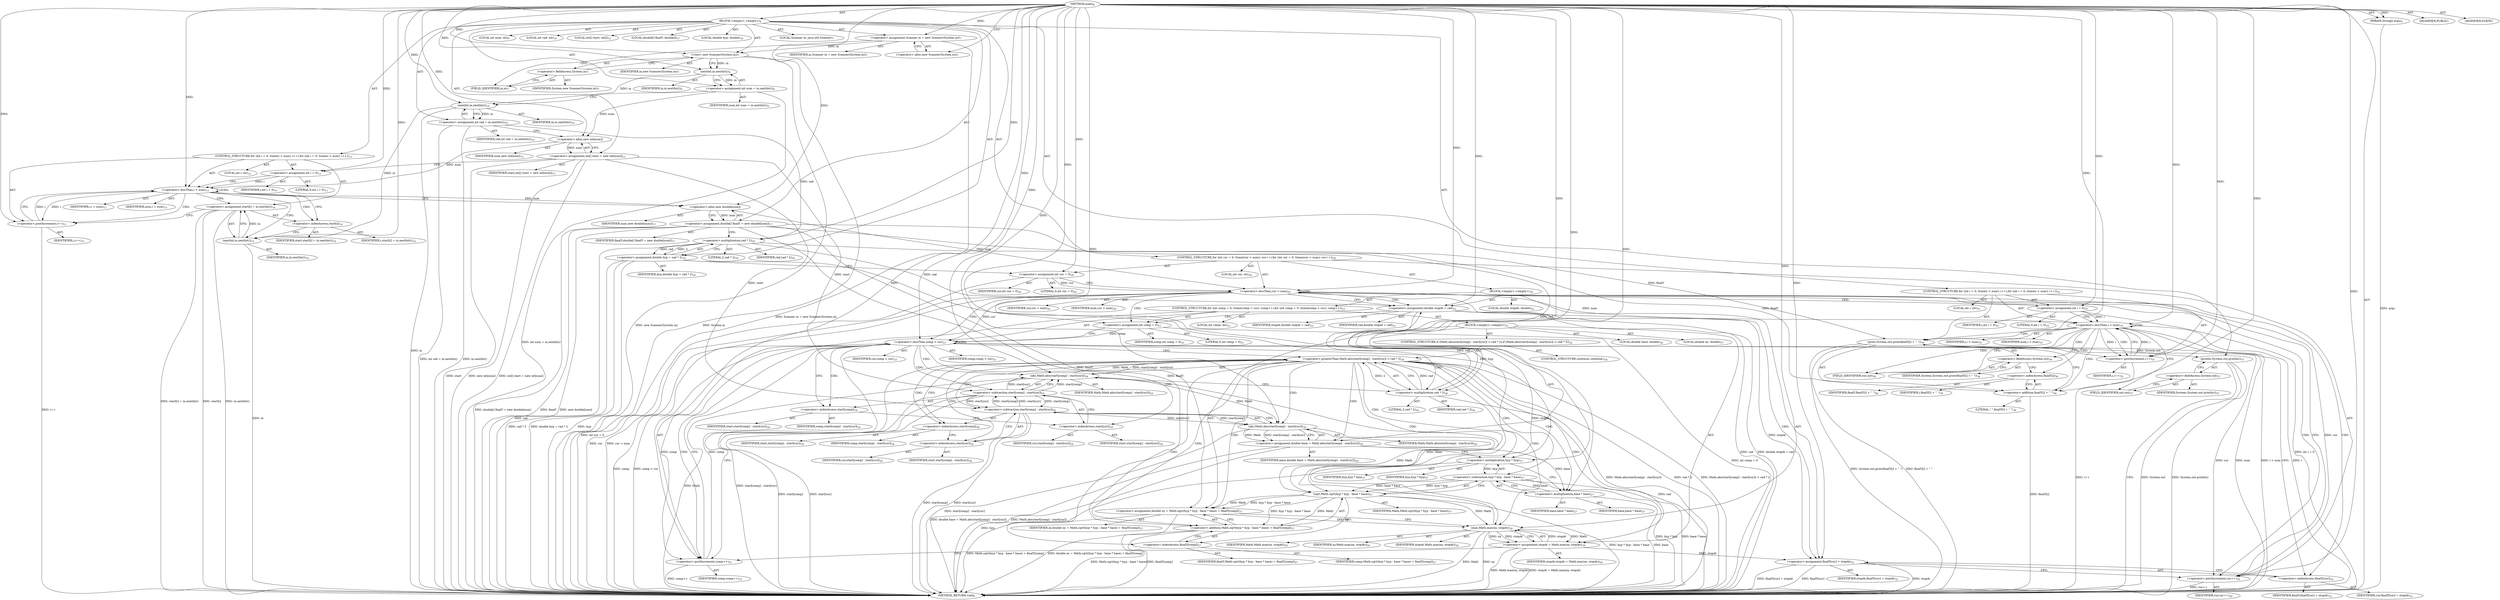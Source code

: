 digraph "main" {  
"19" [label = <(METHOD,main)<SUB>6</SUB>> ]
"20" [label = <(PARAM,String[] args)<SUB>6</SUB>> ]
"21" [label = <(BLOCK,&lt;empty&gt;,&lt;empty&gt;)<SUB>6</SUB>> ]
"4" [label = <(LOCAL,Scanner in: java.util.Scanner)<SUB>7</SUB>> ]
"22" [label = <(&lt;operator&gt;.assignment,Scanner in = new Scanner(System.in))<SUB>7</SUB>> ]
"23" [label = <(IDENTIFIER,in,Scanner in = new Scanner(System.in))<SUB>7</SUB>> ]
"24" [label = <(&lt;operator&gt;.alloc,new Scanner(System.in))<SUB>7</SUB>> ]
"25" [label = <(&lt;init&gt;,new Scanner(System.in))<SUB>7</SUB>> ]
"3" [label = <(IDENTIFIER,in,new Scanner(System.in))<SUB>7</SUB>> ]
"26" [label = <(&lt;operator&gt;.fieldAccess,System.in)<SUB>7</SUB>> ]
"27" [label = <(IDENTIFIER,System,new Scanner(System.in))<SUB>7</SUB>> ]
"28" [label = <(FIELD_IDENTIFIER,in,in)<SUB>7</SUB>> ]
"29" [label = <(LOCAL,int num: int)<SUB>9</SUB>> ]
"30" [label = <(&lt;operator&gt;.assignment,int num = in.nextInt())<SUB>9</SUB>> ]
"31" [label = <(IDENTIFIER,num,int num = in.nextInt())<SUB>9</SUB>> ]
"32" [label = <(nextInt,in.nextInt())<SUB>9</SUB>> ]
"33" [label = <(IDENTIFIER,in,in.nextInt())<SUB>9</SUB>> ]
"34" [label = <(LOCAL,int rad: int)<SUB>10</SUB>> ]
"35" [label = <(&lt;operator&gt;.assignment,int rad = in.nextInt())<SUB>10</SUB>> ]
"36" [label = <(IDENTIFIER,rad,int rad = in.nextInt())<SUB>10</SUB>> ]
"37" [label = <(nextInt,in.nextInt())<SUB>10</SUB>> ]
"38" [label = <(IDENTIFIER,in,in.nextInt())<SUB>10</SUB>> ]
"39" [label = <(LOCAL,int[] start: int[])<SUB>12</SUB>> ]
"40" [label = <(&lt;operator&gt;.assignment,int[] start = new int[num])<SUB>12</SUB>> ]
"41" [label = <(IDENTIFIER,start,int[] start = new int[num])<SUB>12</SUB>> ]
"42" [label = <(&lt;operator&gt;.alloc,new int[num])> ]
"43" [label = <(IDENTIFIER,num,new int[num])<SUB>12</SUB>> ]
"44" [label = <(CONTROL_STRUCTURE,for (int i = 0; Some(i &lt; num); i++),for (int i = 0; Some(i &lt; num); i++))<SUB>13</SUB>> ]
"45" [label = <(LOCAL,int i: int)<SUB>13</SUB>> ]
"46" [label = <(&lt;operator&gt;.assignment,int i = 0)<SUB>13</SUB>> ]
"47" [label = <(IDENTIFIER,i,int i = 0)<SUB>13</SUB>> ]
"48" [label = <(LITERAL,0,int i = 0)<SUB>13</SUB>> ]
"49" [label = <(&lt;operator&gt;.lessThan,i &lt; num)<SUB>13</SUB>> ]
"50" [label = <(IDENTIFIER,i,i &lt; num)<SUB>13</SUB>> ]
"51" [label = <(IDENTIFIER,num,i &lt; num)<SUB>13</SUB>> ]
"52" [label = <(&lt;operator&gt;.postIncrement,i++)<SUB>13</SUB>> ]
"53" [label = <(IDENTIFIER,i,i++)<SUB>13</SUB>> ]
"54" [label = <(&lt;operator&gt;.assignment,start[i] = in.nextInt())<SUB>14</SUB>> ]
"55" [label = <(&lt;operator&gt;.indexAccess,start[i])<SUB>14</SUB>> ]
"56" [label = <(IDENTIFIER,start,start[i] = in.nextInt())<SUB>14</SUB>> ]
"57" [label = <(IDENTIFIER,i,start[i] = in.nextInt())<SUB>14</SUB>> ]
"58" [label = <(nextInt,in.nextInt())<SUB>14</SUB>> ]
"59" [label = <(IDENTIFIER,in,in.nextInt())<SUB>14</SUB>> ]
"60" [label = <(LOCAL,double[] finalY: double[])<SUB>17</SUB>> ]
"61" [label = <(&lt;operator&gt;.assignment,double[] finalY = new double[num])<SUB>17</SUB>> ]
"62" [label = <(IDENTIFIER,finalY,double[] finalY = new double[num])<SUB>17</SUB>> ]
"63" [label = <(&lt;operator&gt;.alloc,new double[num])> ]
"64" [label = <(IDENTIFIER,num,new double[num])<SUB>17</SUB>> ]
"65" [label = <(LOCAL,double hyp: double)<SUB>18</SUB>> ]
"66" [label = <(&lt;operator&gt;.assignment,double hyp = rad * 2)<SUB>18</SUB>> ]
"67" [label = <(IDENTIFIER,hyp,double hyp = rad * 2)<SUB>18</SUB>> ]
"68" [label = <(&lt;operator&gt;.multiplication,rad * 2)<SUB>18</SUB>> ]
"69" [label = <(IDENTIFIER,rad,rad * 2)<SUB>18</SUB>> ]
"70" [label = <(LITERAL,2,rad * 2)<SUB>18</SUB>> ]
"71" [label = <(CONTROL_STRUCTURE,for (int cur = 0; Some(cur &lt; num); cur++),for (int cur = 0; Some(cur &lt; num); cur++))<SUB>20</SUB>> ]
"72" [label = <(LOCAL,int cur: int)<SUB>20</SUB>> ]
"73" [label = <(&lt;operator&gt;.assignment,int cur = 0)<SUB>20</SUB>> ]
"74" [label = <(IDENTIFIER,cur,int cur = 0)<SUB>20</SUB>> ]
"75" [label = <(LITERAL,0,int cur = 0)<SUB>20</SUB>> ]
"76" [label = <(&lt;operator&gt;.lessThan,cur &lt; num)<SUB>20</SUB>> ]
"77" [label = <(IDENTIFIER,cur,cur &lt; num)<SUB>20</SUB>> ]
"78" [label = <(IDENTIFIER,num,cur &lt; num)<SUB>20</SUB>> ]
"79" [label = <(&lt;operator&gt;.postIncrement,cur++)<SUB>20</SUB>> ]
"80" [label = <(IDENTIFIER,cur,cur++)<SUB>20</SUB>> ]
"81" [label = <(BLOCK,&lt;empty&gt;,&lt;empty&gt;)<SUB>20</SUB>> ]
"82" [label = <(LOCAL,double stopAt: double)<SUB>22</SUB>> ]
"83" [label = <(&lt;operator&gt;.assignment,double stopAt = rad)<SUB>22</SUB>> ]
"84" [label = <(IDENTIFIER,stopAt,double stopAt = rad)<SUB>22</SUB>> ]
"85" [label = <(IDENTIFIER,rad,double stopAt = rad)<SUB>22</SUB>> ]
"86" [label = <(CONTROL_STRUCTURE,for (int comp = 0; Some(comp &lt; cur); comp++),for (int comp = 0; Some(comp &lt; cur); comp++))<SUB>23</SUB>> ]
"87" [label = <(LOCAL,int comp: int)<SUB>23</SUB>> ]
"88" [label = <(&lt;operator&gt;.assignment,int comp = 0)<SUB>23</SUB>> ]
"89" [label = <(IDENTIFIER,comp,int comp = 0)<SUB>23</SUB>> ]
"90" [label = <(LITERAL,0,int comp = 0)<SUB>23</SUB>> ]
"91" [label = <(&lt;operator&gt;.lessThan,comp &lt; cur)<SUB>23</SUB>> ]
"92" [label = <(IDENTIFIER,comp,comp &lt; cur)<SUB>23</SUB>> ]
"93" [label = <(IDENTIFIER,cur,comp &lt; cur)<SUB>23</SUB>> ]
"94" [label = <(&lt;operator&gt;.postIncrement,comp++)<SUB>23</SUB>> ]
"95" [label = <(IDENTIFIER,comp,comp++)<SUB>23</SUB>> ]
"96" [label = <(BLOCK,&lt;empty&gt;,&lt;empty&gt;)<SUB>23</SUB>> ]
"97" [label = <(CONTROL_STRUCTURE,if (Math.abs(start[comp] - start[cur]) &gt; rad * 2),if (Math.abs(start[comp] - start[cur]) &gt; rad * 2))<SUB>24</SUB>> ]
"98" [label = <(&lt;operator&gt;.greaterThan,Math.abs(start[comp] - start[cur]) &gt; rad * 2)<SUB>24</SUB>> ]
"99" [label = <(abs,Math.abs(start[comp] - start[cur]))<SUB>24</SUB>> ]
"100" [label = <(IDENTIFIER,Math,Math.abs(start[comp] - start[cur]))<SUB>24</SUB>> ]
"101" [label = <(&lt;operator&gt;.subtraction,start[comp] - start[cur])<SUB>24</SUB>> ]
"102" [label = <(&lt;operator&gt;.indexAccess,start[comp])<SUB>24</SUB>> ]
"103" [label = <(IDENTIFIER,start,start[comp] - start[cur])<SUB>24</SUB>> ]
"104" [label = <(IDENTIFIER,comp,start[comp] - start[cur])<SUB>24</SUB>> ]
"105" [label = <(&lt;operator&gt;.indexAccess,start[cur])<SUB>24</SUB>> ]
"106" [label = <(IDENTIFIER,start,start[comp] - start[cur])<SUB>24</SUB>> ]
"107" [label = <(IDENTIFIER,cur,start[comp] - start[cur])<SUB>24</SUB>> ]
"108" [label = <(&lt;operator&gt;.multiplication,rad * 2)<SUB>24</SUB>> ]
"109" [label = <(IDENTIFIER,rad,rad * 2)<SUB>24</SUB>> ]
"110" [label = <(LITERAL,2,rad * 2)<SUB>24</SUB>> ]
"111" [label = <(CONTROL_STRUCTURE,continue;,continue;)<SUB>24</SUB>> ]
"112" [label = <(LOCAL,double base: double)<SUB>26</SUB>> ]
"113" [label = <(&lt;operator&gt;.assignment,double base = Math.abs(start[comp] - start[cur]))<SUB>26</SUB>> ]
"114" [label = <(IDENTIFIER,base,double base = Math.abs(start[comp] - start[cur]))<SUB>26</SUB>> ]
"115" [label = <(abs,Math.abs(start[comp] - start[cur]))<SUB>26</SUB>> ]
"116" [label = <(IDENTIFIER,Math,Math.abs(start[comp] - start[cur]))<SUB>26</SUB>> ]
"117" [label = <(&lt;operator&gt;.subtraction,start[comp] - start[cur])<SUB>26</SUB>> ]
"118" [label = <(&lt;operator&gt;.indexAccess,start[comp])<SUB>26</SUB>> ]
"119" [label = <(IDENTIFIER,start,start[comp] - start[cur])<SUB>26</SUB>> ]
"120" [label = <(IDENTIFIER,comp,start[comp] - start[cur])<SUB>26</SUB>> ]
"121" [label = <(&lt;operator&gt;.indexAccess,start[cur])<SUB>26</SUB>> ]
"122" [label = <(IDENTIFIER,start,start[comp] - start[cur])<SUB>26</SUB>> ]
"123" [label = <(IDENTIFIER,cur,start[comp] - start[cur])<SUB>26</SUB>> ]
"124" [label = <(LOCAL,double ny: double)<SUB>27</SUB>> ]
"125" [label = <(&lt;operator&gt;.assignment,double ny = Math.sqrt(hyp * hyp - base * base) + finalY[comp])<SUB>27</SUB>> ]
"126" [label = <(IDENTIFIER,ny,double ny = Math.sqrt(hyp * hyp - base * base) + finalY[comp])<SUB>27</SUB>> ]
"127" [label = <(&lt;operator&gt;.addition,Math.sqrt(hyp * hyp - base * base) + finalY[comp])<SUB>27</SUB>> ]
"128" [label = <(sqrt,Math.sqrt(hyp * hyp - base * base))<SUB>27</SUB>> ]
"129" [label = <(IDENTIFIER,Math,Math.sqrt(hyp * hyp - base * base))<SUB>27</SUB>> ]
"130" [label = <(&lt;operator&gt;.subtraction,hyp * hyp - base * base)<SUB>27</SUB>> ]
"131" [label = <(&lt;operator&gt;.multiplication,hyp * hyp)<SUB>27</SUB>> ]
"132" [label = <(IDENTIFIER,hyp,hyp * hyp)<SUB>27</SUB>> ]
"133" [label = <(IDENTIFIER,hyp,hyp * hyp)<SUB>27</SUB>> ]
"134" [label = <(&lt;operator&gt;.multiplication,base * base)<SUB>27</SUB>> ]
"135" [label = <(IDENTIFIER,base,base * base)<SUB>27</SUB>> ]
"136" [label = <(IDENTIFIER,base,base * base)<SUB>27</SUB>> ]
"137" [label = <(&lt;operator&gt;.indexAccess,finalY[comp])<SUB>27</SUB>> ]
"138" [label = <(IDENTIFIER,finalY,Math.sqrt(hyp * hyp - base * base) + finalY[comp])<SUB>27</SUB>> ]
"139" [label = <(IDENTIFIER,comp,Math.sqrt(hyp * hyp - base * base) + finalY[comp])<SUB>27</SUB>> ]
"140" [label = <(&lt;operator&gt;.assignment,stopAt = Math.max(ny, stopAt))<SUB>29</SUB>> ]
"141" [label = <(IDENTIFIER,stopAt,stopAt = Math.max(ny, stopAt))<SUB>29</SUB>> ]
"142" [label = <(max,Math.max(ny, stopAt))<SUB>29</SUB>> ]
"143" [label = <(IDENTIFIER,Math,Math.max(ny, stopAt))<SUB>29</SUB>> ]
"144" [label = <(IDENTIFIER,ny,Math.max(ny, stopAt))<SUB>29</SUB>> ]
"145" [label = <(IDENTIFIER,stopAt,Math.max(ny, stopAt))<SUB>29</SUB>> ]
"146" [label = <(&lt;operator&gt;.assignment,finalY[cur] = stopAt)<SUB>32</SUB>> ]
"147" [label = <(&lt;operator&gt;.indexAccess,finalY[cur])<SUB>32</SUB>> ]
"148" [label = <(IDENTIFIER,finalY,finalY[cur] = stopAt)<SUB>32</SUB>> ]
"149" [label = <(IDENTIFIER,cur,finalY[cur] = stopAt)<SUB>32</SUB>> ]
"150" [label = <(IDENTIFIER,stopAt,finalY[cur] = stopAt)<SUB>32</SUB>> ]
"151" [label = <(CONTROL_STRUCTURE,for (int i = 0; Some(i &lt; num); i++),for (int i = 0; Some(i &lt; num); i++))<SUB>35</SUB>> ]
"152" [label = <(LOCAL,int i: int)<SUB>35</SUB>> ]
"153" [label = <(&lt;operator&gt;.assignment,int i = 0)<SUB>35</SUB>> ]
"154" [label = <(IDENTIFIER,i,int i = 0)<SUB>35</SUB>> ]
"155" [label = <(LITERAL,0,int i = 0)<SUB>35</SUB>> ]
"156" [label = <(&lt;operator&gt;.lessThan,i &lt; num)<SUB>35</SUB>> ]
"157" [label = <(IDENTIFIER,i,i &lt; num)<SUB>35</SUB>> ]
"158" [label = <(IDENTIFIER,num,i &lt; num)<SUB>35</SUB>> ]
"159" [label = <(&lt;operator&gt;.postIncrement,i++)<SUB>35</SUB>> ]
"160" [label = <(IDENTIFIER,i,i++)<SUB>35</SUB>> ]
"161" [label = <(print,System.out.print(finalY[i] + &quot; &quot;))<SUB>36</SUB>> ]
"162" [label = <(&lt;operator&gt;.fieldAccess,System.out)<SUB>36</SUB>> ]
"163" [label = <(IDENTIFIER,System,System.out.print(finalY[i] + &quot; &quot;))<SUB>36</SUB>> ]
"164" [label = <(FIELD_IDENTIFIER,out,out)<SUB>36</SUB>> ]
"165" [label = <(&lt;operator&gt;.addition,finalY[i] + &quot; &quot;)<SUB>36</SUB>> ]
"166" [label = <(&lt;operator&gt;.indexAccess,finalY[i])<SUB>36</SUB>> ]
"167" [label = <(IDENTIFIER,finalY,finalY[i] + &quot; &quot;)<SUB>36</SUB>> ]
"168" [label = <(IDENTIFIER,i,finalY[i] + &quot; &quot;)<SUB>36</SUB>> ]
"169" [label = <(LITERAL,&quot; &quot;,finalY[i] + &quot; &quot;)<SUB>36</SUB>> ]
"170" [label = <(println,System.out.println())<SUB>37</SUB>> ]
"171" [label = <(&lt;operator&gt;.fieldAccess,System.out)<SUB>37</SUB>> ]
"172" [label = <(IDENTIFIER,System,System.out.println())<SUB>37</SUB>> ]
"173" [label = <(FIELD_IDENTIFIER,out,out)<SUB>37</SUB>> ]
"174" [label = <(MODIFIER,PUBLIC)> ]
"175" [label = <(MODIFIER,STATIC)> ]
"176" [label = <(METHOD_RETURN,void)<SUB>6</SUB>> ]
  "19" -> "20"  [ label = "AST: "] 
  "19" -> "21"  [ label = "AST: "] 
  "19" -> "174"  [ label = "AST: "] 
  "19" -> "175"  [ label = "AST: "] 
  "19" -> "176"  [ label = "AST: "] 
  "21" -> "4"  [ label = "AST: "] 
  "21" -> "22"  [ label = "AST: "] 
  "21" -> "25"  [ label = "AST: "] 
  "21" -> "29"  [ label = "AST: "] 
  "21" -> "30"  [ label = "AST: "] 
  "21" -> "34"  [ label = "AST: "] 
  "21" -> "35"  [ label = "AST: "] 
  "21" -> "39"  [ label = "AST: "] 
  "21" -> "40"  [ label = "AST: "] 
  "21" -> "44"  [ label = "AST: "] 
  "21" -> "60"  [ label = "AST: "] 
  "21" -> "61"  [ label = "AST: "] 
  "21" -> "65"  [ label = "AST: "] 
  "21" -> "66"  [ label = "AST: "] 
  "21" -> "71"  [ label = "AST: "] 
  "21" -> "151"  [ label = "AST: "] 
  "21" -> "170"  [ label = "AST: "] 
  "22" -> "23"  [ label = "AST: "] 
  "22" -> "24"  [ label = "AST: "] 
  "25" -> "3"  [ label = "AST: "] 
  "25" -> "26"  [ label = "AST: "] 
  "26" -> "27"  [ label = "AST: "] 
  "26" -> "28"  [ label = "AST: "] 
  "30" -> "31"  [ label = "AST: "] 
  "30" -> "32"  [ label = "AST: "] 
  "32" -> "33"  [ label = "AST: "] 
  "35" -> "36"  [ label = "AST: "] 
  "35" -> "37"  [ label = "AST: "] 
  "37" -> "38"  [ label = "AST: "] 
  "40" -> "41"  [ label = "AST: "] 
  "40" -> "42"  [ label = "AST: "] 
  "42" -> "43"  [ label = "AST: "] 
  "44" -> "45"  [ label = "AST: "] 
  "44" -> "46"  [ label = "AST: "] 
  "44" -> "49"  [ label = "AST: "] 
  "44" -> "52"  [ label = "AST: "] 
  "44" -> "54"  [ label = "AST: "] 
  "46" -> "47"  [ label = "AST: "] 
  "46" -> "48"  [ label = "AST: "] 
  "49" -> "50"  [ label = "AST: "] 
  "49" -> "51"  [ label = "AST: "] 
  "52" -> "53"  [ label = "AST: "] 
  "54" -> "55"  [ label = "AST: "] 
  "54" -> "58"  [ label = "AST: "] 
  "55" -> "56"  [ label = "AST: "] 
  "55" -> "57"  [ label = "AST: "] 
  "58" -> "59"  [ label = "AST: "] 
  "61" -> "62"  [ label = "AST: "] 
  "61" -> "63"  [ label = "AST: "] 
  "63" -> "64"  [ label = "AST: "] 
  "66" -> "67"  [ label = "AST: "] 
  "66" -> "68"  [ label = "AST: "] 
  "68" -> "69"  [ label = "AST: "] 
  "68" -> "70"  [ label = "AST: "] 
  "71" -> "72"  [ label = "AST: "] 
  "71" -> "73"  [ label = "AST: "] 
  "71" -> "76"  [ label = "AST: "] 
  "71" -> "79"  [ label = "AST: "] 
  "71" -> "81"  [ label = "AST: "] 
  "73" -> "74"  [ label = "AST: "] 
  "73" -> "75"  [ label = "AST: "] 
  "76" -> "77"  [ label = "AST: "] 
  "76" -> "78"  [ label = "AST: "] 
  "79" -> "80"  [ label = "AST: "] 
  "81" -> "82"  [ label = "AST: "] 
  "81" -> "83"  [ label = "AST: "] 
  "81" -> "86"  [ label = "AST: "] 
  "81" -> "146"  [ label = "AST: "] 
  "83" -> "84"  [ label = "AST: "] 
  "83" -> "85"  [ label = "AST: "] 
  "86" -> "87"  [ label = "AST: "] 
  "86" -> "88"  [ label = "AST: "] 
  "86" -> "91"  [ label = "AST: "] 
  "86" -> "94"  [ label = "AST: "] 
  "86" -> "96"  [ label = "AST: "] 
  "88" -> "89"  [ label = "AST: "] 
  "88" -> "90"  [ label = "AST: "] 
  "91" -> "92"  [ label = "AST: "] 
  "91" -> "93"  [ label = "AST: "] 
  "94" -> "95"  [ label = "AST: "] 
  "96" -> "97"  [ label = "AST: "] 
  "96" -> "112"  [ label = "AST: "] 
  "96" -> "113"  [ label = "AST: "] 
  "96" -> "124"  [ label = "AST: "] 
  "96" -> "125"  [ label = "AST: "] 
  "96" -> "140"  [ label = "AST: "] 
  "97" -> "98"  [ label = "AST: "] 
  "97" -> "111"  [ label = "AST: "] 
  "98" -> "99"  [ label = "AST: "] 
  "98" -> "108"  [ label = "AST: "] 
  "99" -> "100"  [ label = "AST: "] 
  "99" -> "101"  [ label = "AST: "] 
  "101" -> "102"  [ label = "AST: "] 
  "101" -> "105"  [ label = "AST: "] 
  "102" -> "103"  [ label = "AST: "] 
  "102" -> "104"  [ label = "AST: "] 
  "105" -> "106"  [ label = "AST: "] 
  "105" -> "107"  [ label = "AST: "] 
  "108" -> "109"  [ label = "AST: "] 
  "108" -> "110"  [ label = "AST: "] 
  "113" -> "114"  [ label = "AST: "] 
  "113" -> "115"  [ label = "AST: "] 
  "115" -> "116"  [ label = "AST: "] 
  "115" -> "117"  [ label = "AST: "] 
  "117" -> "118"  [ label = "AST: "] 
  "117" -> "121"  [ label = "AST: "] 
  "118" -> "119"  [ label = "AST: "] 
  "118" -> "120"  [ label = "AST: "] 
  "121" -> "122"  [ label = "AST: "] 
  "121" -> "123"  [ label = "AST: "] 
  "125" -> "126"  [ label = "AST: "] 
  "125" -> "127"  [ label = "AST: "] 
  "127" -> "128"  [ label = "AST: "] 
  "127" -> "137"  [ label = "AST: "] 
  "128" -> "129"  [ label = "AST: "] 
  "128" -> "130"  [ label = "AST: "] 
  "130" -> "131"  [ label = "AST: "] 
  "130" -> "134"  [ label = "AST: "] 
  "131" -> "132"  [ label = "AST: "] 
  "131" -> "133"  [ label = "AST: "] 
  "134" -> "135"  [ label = "AST: "] 
  "134" -> "136"  [ label = "AST: "] 
  "137" -> "138"  [ label = "AST: "] 
  "137" -> "139"  [ label = "AST: "] 
  "140" -> "141"  [ label = "AST: "] 
  "140" -> "142"  [ label = "AST: "] 
  "142" -> "143"  [ label = "AST: "] 
  "142" -> "144"  [ label = "AST: "] 
  "142" -> "145"  [ label = "AST: "] 
  "146" -> "147"  [ label = "AST: "] 
  "146" -> "150"  [ label = "AST: "] 
  "147" -> "148"  [ label = "AST: "] 
  "147" -> "149"  [ label = "AST: "] 
  "151" -> "152"  [ label = "AST: "] 
  "151" -> "153"  [ label = "AST: "] 
  "151" -> "156"  [ label = "AST: "] 
  "151" -> "159"  [ label = "AST: "] 
  "151" -> "161"  [ label = "AST: "] 
  "153" -> "154"  [ label = "AST: "] 
  "153" -> "155"  [ label = "AST: "] 
  "156" -> "157"  [ label = "AST: "] 
  "156" -> "158"  [ label = "AST: "] 
  "159" -> "160"  [ label = "AST: "] 
  "161" -> "162"  [ label = "AST: "] 
  "161" -> "165"  [ label = "AST: "] 
  "162" -> "163"  [ label = "AST: "] 
  "162" -> "164"  [ label = "AST: "] 
  "165" -> "166"  [ label = "AST: "] 
  "165" -> "169"  [ label = "AST: "] 
  "166" -> "167"  [ label = "AST: "] 
  "166" -> "168"  [ label = "AST: "] 
  "170" -> "171"  [ label = "AST: "] 
  "171" -> "172"  [ label = "AST: "] 
  "171" -> "173"  [ label = "AST: "] 
  "22" -> "28"  [ label = "CFG: "] 
  "25" -> "32"  [ label = "CFG: "] 
  "30" -> "37"  [ label = "CFG: "] 
  "35" -> "42"  [ label = "CFG: "] 
  "40" -> "46"  [ label = "CFG: "] 
  "61" -> "68"  [ label = "CFG: "] 
  "66" -> "73"  [ label = "CFG: "] 
  "170" -> "176"  [ label = "CFG: "] 
  "24" -> "22"  [ label = "CFG: "] 
  "26" -> "25"  [ label = "CFG: "] 
  "32" -> "30"  [ label = "CFG: "] 
  "37" -> "35"  [ label = "CFG: "] 
  "42" -> "40"  [ label = "CFG: "] 
  "46" -> "49"  [ label = "CFG: "] 
  "49" -> "55"  [ label = "CFG: "] 
  "49" -> "63"  [ label = "CFG: "] 
  "52" -> "49"  [ label = "CFG: "] 
  "54" -> "52"  [ label = "CFG: "] 
  "63" -> "61"  [ label = "CFG: "] 
  "68" -> "66"  [ label = "CFG: "] 
  "73" -> "76"  [ label = "CFG: "] 
  "76" -> "83"  [ label = "CFG: "] 
  "76" -> "153"  [ label = "CFG: "] 
  "79" -> "76"  [ label = "CFG: "] 
  "153" -> "156"  [ label = "CFG: "] 
  "156" -> "164"  [ label = "CFG: "] 
  "156" -> "173"  [ label = "CFG: "] 
  "159" -> "156"  [ label = "CFG: "] 
  "161" -> "159"  [ label = "CFG: "] 
  "171" -> "170"  [ label = "CFG: "] 
  "28" -> "26"  [ label = "CFG: "] 
  "55" -> "58"  [ label = "CFG: "] 
  "58" -> "54"  [ label = "CFG: "] 
  "83" -> "88"  [ label = "CFG: "] 
  "146" -> "79"  [ label = "CFG: "] 
  "162" -> "166"  [ label = "CFG: "] 
  "165" -> "161"  [ label = "CFG: "] 
  "173" -> "171"  [ label = "CFG: "] 
  "88" -> "91"  [ label = "CFG: "] 
  "91" -> "102"  [ label = "CFG: "] 
  "91" -> "147"  [ label = "CFG: "] 
  "94" -> "91"  [ label = "CFG: "] 
  "147" -> "146"  [ label = "CFG: "] 
  "164" -> "162"  [ label = "CFG: "] 
  "166" -> "165"  [ label = "CFG: "] 
  "113" -> "131"  [ label = "CFG: "] 
  "125" -> "142"  [ label = "CFG: "] 
  "140" -> "94"  [ label = "CFG: "] 
  "98" -> "94"  [ label = "CFG: "] 
  "98" -> "118"  [ label = "CFG: "] 
  "115" -> "113"  [ label = "CFG: "] 
  "127" -> "125"  [ label = "CFG: "] 
  "142" -> "140"  [ label = "CFG: "] 
  "99" -> "108"  [ label = "CFG: "] 
  "108" -> "98"  [ label = "CFG: "] 
  "117" -> "115"  [ label = "CFG: "] 
  "128" -> "137"  [ label = "CFG: "] 
  "137" -> "127"  [ label = "CFG: "] 
  "101" -> "99"  [ label = "CFG: "] 
  "118" -> "121"  [ label = "CFG: "] 
  "121" -> "117"  [ label = "CFG: "] 
  "130" -> "128"  [ label = "CFG: "] 
  "102" -> "105"  [ label = "CFG: "] 
  "105" -> "101"  [ label = "CFG: "] 
  "131" -> "134"  [ label = "CFG: "] 
  "134" -> "130"  [ label = "CFG: "] 
  "19" -> "24"  [ label = "CFG: "] 
  "20" -> "176"  [ label = "DDG: args"] 
  "22" -> "176"  [ label = "DDG: Scanner in = new Scanner(System.in)"] 
  "25" -> "176"  [ label = "DDG: System.in"] 
  "25" -> "176"  [ label = "DDG: new Scanner(System.in)"] 
  "30" -> "176"  [ label = "DDG: int num = in.nextInt()"] 
  "37" -> "176"  [ label = "DDG: in"] 
  "35" -> "176"  [ label = "DDG: in.nextInt()"] 
  "35" -> "176"  [ label = "DDG: int rad = in.nextInt()"] 
  "40" -> "176"  [ label = "DDG: start"] 
  "40" -> "176"  [ label = "DDG: new int[num]"] 
  "40" -> "176"  [ label = "DDG: int[] start = new int[num]"] 
  "61" -> "176"  [ label = "DDG: finalY"] 
  "61" -> "176"  [ label = "DDG: new double[num]"] 
  "61" -> "176"  [ label = "DDG: double[] finalY = new double[num]"] 
  "66" -> "176"  [ label = "DDG: hyp"] 
  "68" -> "176"  [ label = "DDG: rad"] 
  "66" -> "176"  [ label = "DDG: rad * 2"] 
  "66" -> "176"  [ label = "DDG: double hyp = rad * 2"] 
  "73" -> "176"  [ label = "DDG: int cur = 0"] 
  "76" -> "176"  [ label = "DDG: cur"] 
  "76" -> "176"  [ label = "DDG: cur &lt; num"] 
  "153" -> "176"  [ label = "DDG: int i = 0"] 
  "156" -> "176"  [ label = "DDG: i"] 
  "156" -> "176"  [ label = "DDG: num"] 
  "156" -> "176"  [ label = "DDG: i &lt; num"] 
  "170" -> "176"  [ label = "DDG: System.out"] 
  "170" -> "176"  [ label = "DDG: System.out.println()"] 
  "165" -> "176"  [ label = "DDG: finalY[i]"] 
  "161" -> "176"  [ label = "DDG: finalY[i] + &quot; &quot;"] 
  "161" -> "176"  [ label = "DDG: System.out.print(finalY[i] + &quot; &quot;)"] 
  "159" -> "176"  [ label = "DDG: i++"] 
  "83" -> "176"  [ label = "DDG: rad"] 
  "83" -> "176"  [ label = "DDG: double stopAt = rad"] 
  "88" -> "176"  [ label = "DDG: int comp = 0"] 
  "91" -> "176"  [ label = "DDG: comp"] 
  "91" -> "176"  [ label = "DDG: comp &lt; cur"] 
  "146" -> "176"  [ label = "DDG: finalY[cur]"] 
  "146" -> "176"  [ label = "DDG: stopAt"] 
  "146" -> "176"  [ label = "DDG: finalY[cur] = stopAt"] 
  "79" -> "176"  [ label = "DDG: cur++"] 
  "99" -> "176"  [ label = "DDG: Math"] 
  "101" -> "176"  [ label = "DDG: start[comp]"] 
  "101" -> "176"  [ label = "DDG: start[cur]"] 
  "99" -> "176"  [ label = "DDG: start[comp] - start[cur]"] 
  "98" -> "176"  [ label = "DDG: Math.abs(start[comp] - start[cur])"] 
  "108" -> "176"  [ label = "DDG: rad"] 
  "98" -> "176"  [ label = "DDG: rad * 2"] 
  "98" -> "176"  [ label = "DDG: Math.abs(start[comp] - start[cur]) &gt; rad * 2"] 
  "117" -> "176"  [ label = "DDG: start[comp]"] 
  "117" -> "176"  [ label = "DDG: start[cur]"] 
  "115" -> "176"  [ label = "DDG: start[comp] - start[cur]"] 
  "113" -> "176"  [ label = "DDG: Math.abs(start[comp] - start[cur])"] 
  "113" -> "176"  [ label = "DDG: double base = Math.abs(start[comp] - start[cur])"] 
  "131" -> "176"  [ label = "DDG: hyp"] 
  "130" -> "176"  [ label = "DDG: hyp * hyp"] 
  "134" -> "176"  [ label = "DDG: base"] 
  "130" -> "176"  [ label = "DDG: base * base"] 
  "128" -> "176"  [ label = "DDG: hyp * hyp - base * base"] 
  "127" -> "176"  [ label = "DDG: Math.sqrt(hyp * hyp - base * base)"] 
  "127" -> "176"  [ label = "DDG: finalY[comp]"] 
  "125" -> "176"  [ label = "DDG: Math.sqrt(hyp * hyp - base * base) + finalY[comp]"] 
  "125" -> "176"  [ label = "DDG: double ny = Math.sqrt(hyp * hyp - base * base) + finalY[comp]"] 
  "142" -> "176"  [ label = "DDG: Math"] 
  "142" -> "176"  [ label = "DDG: ny"] 
  "140" -> "176"  [ label = "DDG: Math.max(ny, stopAt)"] 
  "140" -> "176"  [ label = "DDG: stopAt = Math.max(ny, stopAt)"] 
  "94" -> "176"  [ label = "DDG: comp++"] 
  "54" -> "176"  [ label = "DDG: start[i]"] 
  "58" -> "176"  [ label = "DDG: in"] 
  "54" -> "176"  [ label = "DDG: in.nextInt()"] 
  "54" -> "176"  [ label = "DDG: start[i] = in.nextInt()"] 
  "52" -> "176"  [ label = "DDG: i++"] 
  "19" -> "20"  [ label = "DDG: "] 
  "19" -> "22"  [ label = "DDG: "] 
  "32" -> "30"  [ label = "DDG: in"] 
  "37" -> "35"  [ label = "DDG: in"] 
  "42" -> "40"  [ label = "DDG: num"] 
  "63" -> "61"  [ label = "DDG: num"] 
  "68" -> "66"  [ label = "DDG: rad"] 
  "68" -> "66"  [ label = "DDG: 2"] 
  "22" -> "25"  [ label = "DDG: in"] 
  "19" -> "25"  [ label = "DDG: "] 
  "19" -> "46"  [ label = "DDG: "] 
  "58" -> "54"  [ label = "DDG: in"] 
  "19" -> "73"  [ label = "DDG: "] 
  "19" -> "153"  [ label = "DDG: "] 
  "161" -> "170"  [ label = "DDG: System.out"] 
  "25" -> "32"  [ label = "DDG: in"] 
  "19" -> "32"  [ label = "DDG: "] 
  "32" -> "37"  [ label = "DDG: in"] 
  "19" -> "37"  [ label = "DDG: "] 
  "30" -> "42"  [ label = "DDG: num"] 
  "19" -> "42"  [ label = "DDG: "] 
  "46" -> "49"  [ label = "DDG: i"] 
  "52" -> "49"  [ label = "DDG: i"] 
  "19" -> "49"  [ label = "DDG: "] 
  "42" -> "49"  [ label = "DDG: num"] 
  "49" -> "52"  [ label = "DDG: i"] 
  "19" -> "52"  [ label = "DDG: "] 
  "49" -> "63"  [ label = "DDG: num"] 
  "19" -> "63"  [ label = "DDG: "] 
  "35" -> "68"  [ label = "DDG: rad"] 
  "19" -> "68"  [ label = "DDG: "] 
  "73" -> "76"  [ label = "DDG: cur"] 
  "79" -> "76"  [ label = "DDG: cur"] 
  "19" -> "76"  [ label = "DDG: "] 
  "63" -> "76"  [ label = "DDG: num"] 
  "91" -> "79"  [ label = "DDG: cur"] 
  "19" -> "79"  [ label = "DDG: "] 
  "68" -> "83"  [ label = "DDG: rad"] 
  "108" -> "83"  [ label = "DDG: rad"] 
  "19" -> "83"  [ label = "DDG: "] 
  "83" -> "146"  [ label = "DDG: stopAt"] 
  "140" -> "146"  [ label = "DDG: stopAt"] 
  "19" -> "146"  [ label = "DDG: "] 
  "153" -> "156"  [ label = "DDG: i"] 
  "159" -> "156"  [ label = "DDG: i"] 
  "19" -> "156"  [ label = "DDG: "] 
  "76" -> "156"  [ label = "DDG: num"] 
  "156" -> "159"  [ label = "DDG: i"] 
  "19" -> "159"  [ label = "DDG: "] 
  "61" -> "161"  [ label = "DDG: finalY"] 
  "19" -> "161"  [ label = "DDG: "] 
  "37" -> "58"  [ label = "DDG: in"] 
  "19" -> "58"  [ label = "DDG: "] 
  "19" -> "88"  [ label = "DDG: "] 
  "61" -> "165"  [ label = "DDG: finalY"] 
  "19" -> "165"  [ label = "DDG: "] 
  "88" -> "91"  [ label = "DDG: comp"] 
  "94" -> "91"  [ label = "DDG: comp"] 
  "19" -> "91"  [ label = "DDG: "] 
  "76" -> "91"  [ label = "DDG: cur"] 
  "91" -> "94"  [ label = "DDG: comp"] 
  "19" -> "94"  [ label = "DDG: "] 
  "115" -> "113"  [ label = "DDG: Math"] 
  "115" -> "113"  [ label = "DDG: start[comp] - start[cur]"] 
  "128" -> "125"  [ label = "DDG: Math"] 
  "128" -> "125"  [ label = "DDG: hyp * hyp - base * base"] 
  "61" -> "125"  [ label = "DDG: finalY"] 
  "142" -> "140"  [ label = "DDG: Math"] 
  "142" -> "140"  [ label = "DDG: ny"] 
  "142" -> "140"  [ label = "DDG: stopAt"] 
  "99" -> "98"  [ label = "DDG: Math"] 
  "99" -> "98"  [ label = "DDG: start[comp] - start[cur]"] 
  "108" -> "98"  [ label = "DDG: rad"] 
  "108" -> "98"  [ label = "DDG: 2"] 
  "99" -> "115"  [ label = "DDG: Math"] 
  "19" -> "115"  [ label = "DDG: "] 
  "117" -> "115"  [ label = "DDG: start[comp]"] 
  "117" -> "115"  [ label = "DDG: start[cur]"] 
  "128" -> "127"  [ label = "DDG: Math"] 
  "128" -> "127"  [ label = "DDG: hyp * hyp - base * base"] 
  "61" -> "127"  [ label = "DDG: finalY"] 
  "128" -> "142"  [ label = "DDG: Math"] 
  "19" -> "142"  [ label = "DDG: "] 
  "125" -> "142"  [ label = "DDG: ny"] 
  "83" -> "142"  [ label = "DDG: stopAt"] 
  "140" -> "142"  [ label = "DDG: stopAt"] 
  "142" -> "99"  [ label = "DDG: Math"] 
  "19" -> "99"  [ label = "DDG: "] 
  "101" -> "99"  [ label = "DDG: start[comp]"] 
  "101" -> "99"  [ label = "DDG: start[cur]"] 
  "19" -> "108"  [ label = "DDG: "] 
  "68" -> "108"  [ label = "DDG: rad"] 
  "40" -> "117"  [ label = "DDG: start"] 
  "101" -> "117"  [ label = "DDG: start[comp]"] 
  "101" -> "117"  [ label = "DDG: start[cur]"] 
  "115" -> "128"  [ label = "DDG: Math"] 
  "19" -> "128"  [ label = "DDG: "] 
  "130" -> "128"  [ label = "DDG: hyp * hyp"] 
  "130" -> "128"  [ label = "DDG: base * base"] 
  "40" -> "101"  [ label = "DDG: start"] 
  "117" -> "101"  [ label = "DDG: start[comp]"] 
  "117" -> "101"  [ label = "DDG: start[cur]"] 
  "131" -> "130"  [ label = "DDG: hyp"] 
  "134" -> "130"  [ label = "DDG: base"] 
  "66" -> "131"  [ label = "DDG: hyp"] 
  "19" -> "131"  [ label = "DDG: "] 
  "113" -> "134"  [ label = "DDG: base"] 
  "19" -> "134"  [ label = "DDG: "] 
  "49" -> "49"  [ label = "CDG: "] 
  "49" -> "52"  [ label = "CDG: "] 
  "49" -> "54"  [ label = "CDG: "] 
  "49" -> "58"  [ label = "CDG: "] 
  "49" -> "55"  [ label = "CDG: "] 
  "76" -> "146"  [ label = "CDG: "] 
  "76" -> "76"  [ label = "CDG: "] 
  "76" -> "91"  [ label = "CDG: "] 
  "76" -> "79"  [ label = "CDG: "] 
  "76" -> "83"  [ label = "CDG: "] 
  "76" -> "147"  [ label = "CDG: "] 
  "76" -> "88"  [ label = "CDG: "] 
  "156" -> "161"  [ label = "CDG: "] 
  "156" -> "166"  [ label = "CDG: "] 
  "156" -> "162"  [ label = "CDG: "] 
  "156" -> "159"  [ label = "CDG: "] 
  "156" -> "165"  [ label = "CDG: "] 
  "156" -> "164"  [ label = "CDG: "] 
  "156" -> "156"  [ label = "CDG: "] 
  "91" -> "94"  [ label = "CDG: "] 
  "91" -> "98"  [ label = "CDG: "] 
  "91" -> "99"  [ label = "CDG: "] 
  "91" -> "102"  [ label = "CDG: "] 
  "91" -> "91"  [ label = "CDG: "] 
  "91" -> "101"  [ label = "CDG: "] 
  "91" -> "105"  [ label = "CDG: "] 
  "91" -> "108"  [ label = "CDG: "] 
  "98" -> "115"  [ label = "CDG: "] 
  "98" -> "113"  [ label = "CDG: "] 
  "98" -> "128"  [ label = "CDG: "] 
  "98" -> "131"  [ label = "CDG: "] 
  "98" -> "142"  [ label = "CDG: "] 
  "98" -> "121"  [ label = "CDG: "] 
  "98" -> "134"  [ label = "CDG: "] 
  "98" -> "140"  [ label = "CDG: "] 
  "98" -> "137"  [ label = "CDG: "] 
  "98" -> "130"  [ label = "CDG: "] 
  "98" -> "118"  [ label = "CDG: "] 
  "98" -> "117"  [ label = "CDG: "] 
  "98" -> "127"  [ label = "CDG: "] 
  "98" -> "125"  [ label = "CDG: "] 
}
